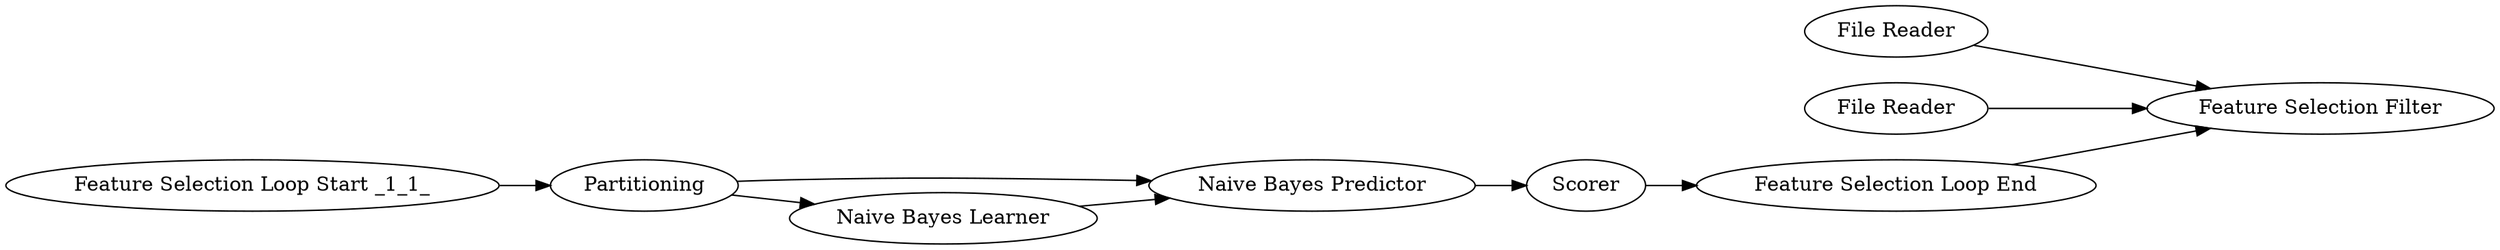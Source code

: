 digraph {
	1 [label="File Reader"]
	4 [label="File Reader"]
	12 [label="Feature Selection Loop End"]
	13 [label="Feature Selection Loop Start _1_1_"]
	19 [label="Feature Selection Filter"]
	20 [label="Naive Bayes Predictor"]
	21 [label="Naive Bayes Learner"]
	22 [label=Partitioning]
	23 [label=Scorer]
	12 -> 19
	13 -> 22
	20 -> 23
	21 -> 20
	22 -> 20
	22 -> 21
	23 -> 12
	1 -> 19
	4 -> 19
	rankdir=LR
}
